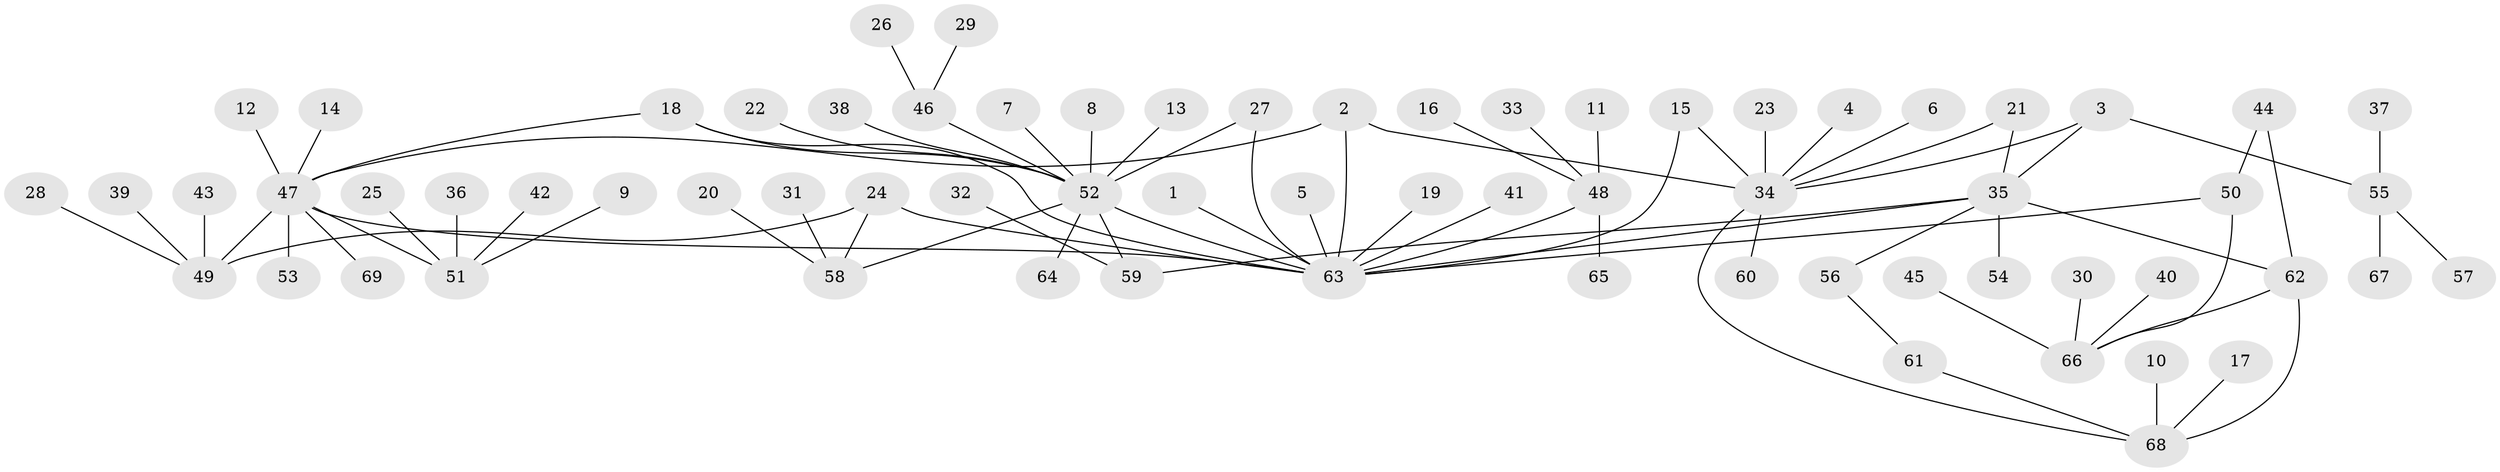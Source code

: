 // original degree distribution, {17: 0.007246376811594203, 1: 0.644927536231884, 14: 0.007246376811594203, 3: 0.07971014492753623, 8: 0.007246376811594203, 11: 0.014492753623188406, 4: 0.043478260869565216, 5: 0.021739130434782608, 7: 0.028985507246376812, 2: 0.12318840579710146, 6: 0.021739130434782608}
// Generated by graph-tools (version 1.1) at 2025/01/03/09/25 03:01:53]
// undirected, 69 vertices, 82 edges
graph export_dot {
graph [start="1"]
  node [color=gray90,style=filled];
  1;
  2;
  3;
  4;
  5;
  6;
  7;
  8;
  9;
  10;
  11;
  12;
  13;
  14;
  15;
  16;
  17;
  18;
  19;
  20;
  21;
  22;
  23;
  24;
  25;
  26;
  27;
  28;
  29;
  30;
  31;
  32;
  33;
  34;
  35;
  36;
  37;
  38;
  39;
  40;
  41;
  42;
  43;
  44;
  45;
  46;
  47;
  48;
  49;
  50;
  51;
  52;
  53;
  54;
  55;
  56;
  57;
  58;
  59;
  60;
  61;
  62;
  63;
  64;
  65;
  66;
  67;
  68;
  69;
  1 -- 63 [weight=1.0];
  2 -- 34 [weight=1.0];
  2 -- 47 [weight=1.0];
  2 -- 63 [weight=1.0];
  3 -- 34 [weight=1.0];
  3 -- 35 [weight=1.0];
  3 -- 55 [weight=1.0];
  4 -- 34 [weight=1.0];
  5 -- 63 [weight=1.0];
  6 -- 34 [weight=1.0];
  7 -- 52 [weight=1.0];
  8 -- 52 [weight=1.0];
  9 -- 51 [weight=1.0];
  10 -- 68 [weight=1.0];
  11 -- 48 [weight=1.0];
  12 -- 47 [weight=1.0];
  13 -- 52 [weight=1.0];
  14 -- 47 [weight=1.0];
  15 -- 34 [weight=1.0];
  15 -- 63 [weight=1.0];
  16 -- 48 [weight=1.0];
  17 -- 68 [weight=1.0];
  18 -- 47 [weight=1.0];
  18 -- 52 [weight=1.0];
  18 -- 63 [weight=1.0];
  19 -- 63 [weight=1.0];
  20 -- 58 [weight=1.0];
  21 -- 34 [weight=1.0];
  21 -- 35 [weight=1.0];
  22 -- 52 [weight=1.0];
  23 -- 34 [weight=1.0];
  24 -- 49 [weight=1.0];
  24 -- 58 [weight=1.0];
  24 -- 63 [weight=1.0];
  25 -- 51 [weight=1.0];
  26 -- 46 [weight=1.0];
  27 -- 52 [weight=1.0];
  27 -- 63 [weight=1.0];
  28 -- 49 [weight=1.0];
  29 -- 46 [weight=1.0];
  30 -- 66 [weight=1.0];
  31 -- 58 [weight=1.0];
  32 -- 59 [weight=1.0];
  33 -- 48 [weight=1.0];
  34 -- 60 [weight=1.0];
  34 -- 68 [weight=1.0];
  35 -- 54 [weight=1.0];
  35 -- 56 [weight=1.0];
  35 -- 59 [weight=1.0];
  35 -- 62 [weight=1.0];
  35 -- 63 [weight=1.0];
  36 -- 51 [weight=1.0];
  37 -- 55 [weight=1.0];
  38 -- 52 [weight=1.0];
  39 -- 49 [weight=1.0];
  40 -- 66 [weight=1.0];
  41 -- 63 [weight=1.0];
  42 -- 51 [weight=1.0];
  43 -- 49 [weight=1.0];
  44 -- 50 [weight=1.0];
  44 -- 62 [weight=1.0];
  45 -- 66 [weight=1.0];
  46 -- 52 [weight=1.0];
  47 -- 49 [weight=1.0];
  47 -- 51 [weight=1.0];
  47 -- 53 [weight=1.0];
  47 -- 63 [weight=1.0];
  47 -- 69 [weight=1.0];
  48 -- 63 [weight=1.0];
  48 -- 65 [weight=1.0];
  50 -- 63 [weight=1.0];
  50 -- 66 [weight=1.0];
  52 -- 58 [weight=1.0];
  52 -- 59 [weight=1.0];
  52 -- 63 [weight=1.0];
  52 -- 64 [weight=1.0];
  55 -- 57 [weight=1.0];
  55 -- 67 [weight=1.0];
  56 -- 61 [weight=1.0];
  61 -- 68 [weight=1.0];
  62 -- 66 [weight=1.0];
  62 -- 68 [weight=1.0];
}

